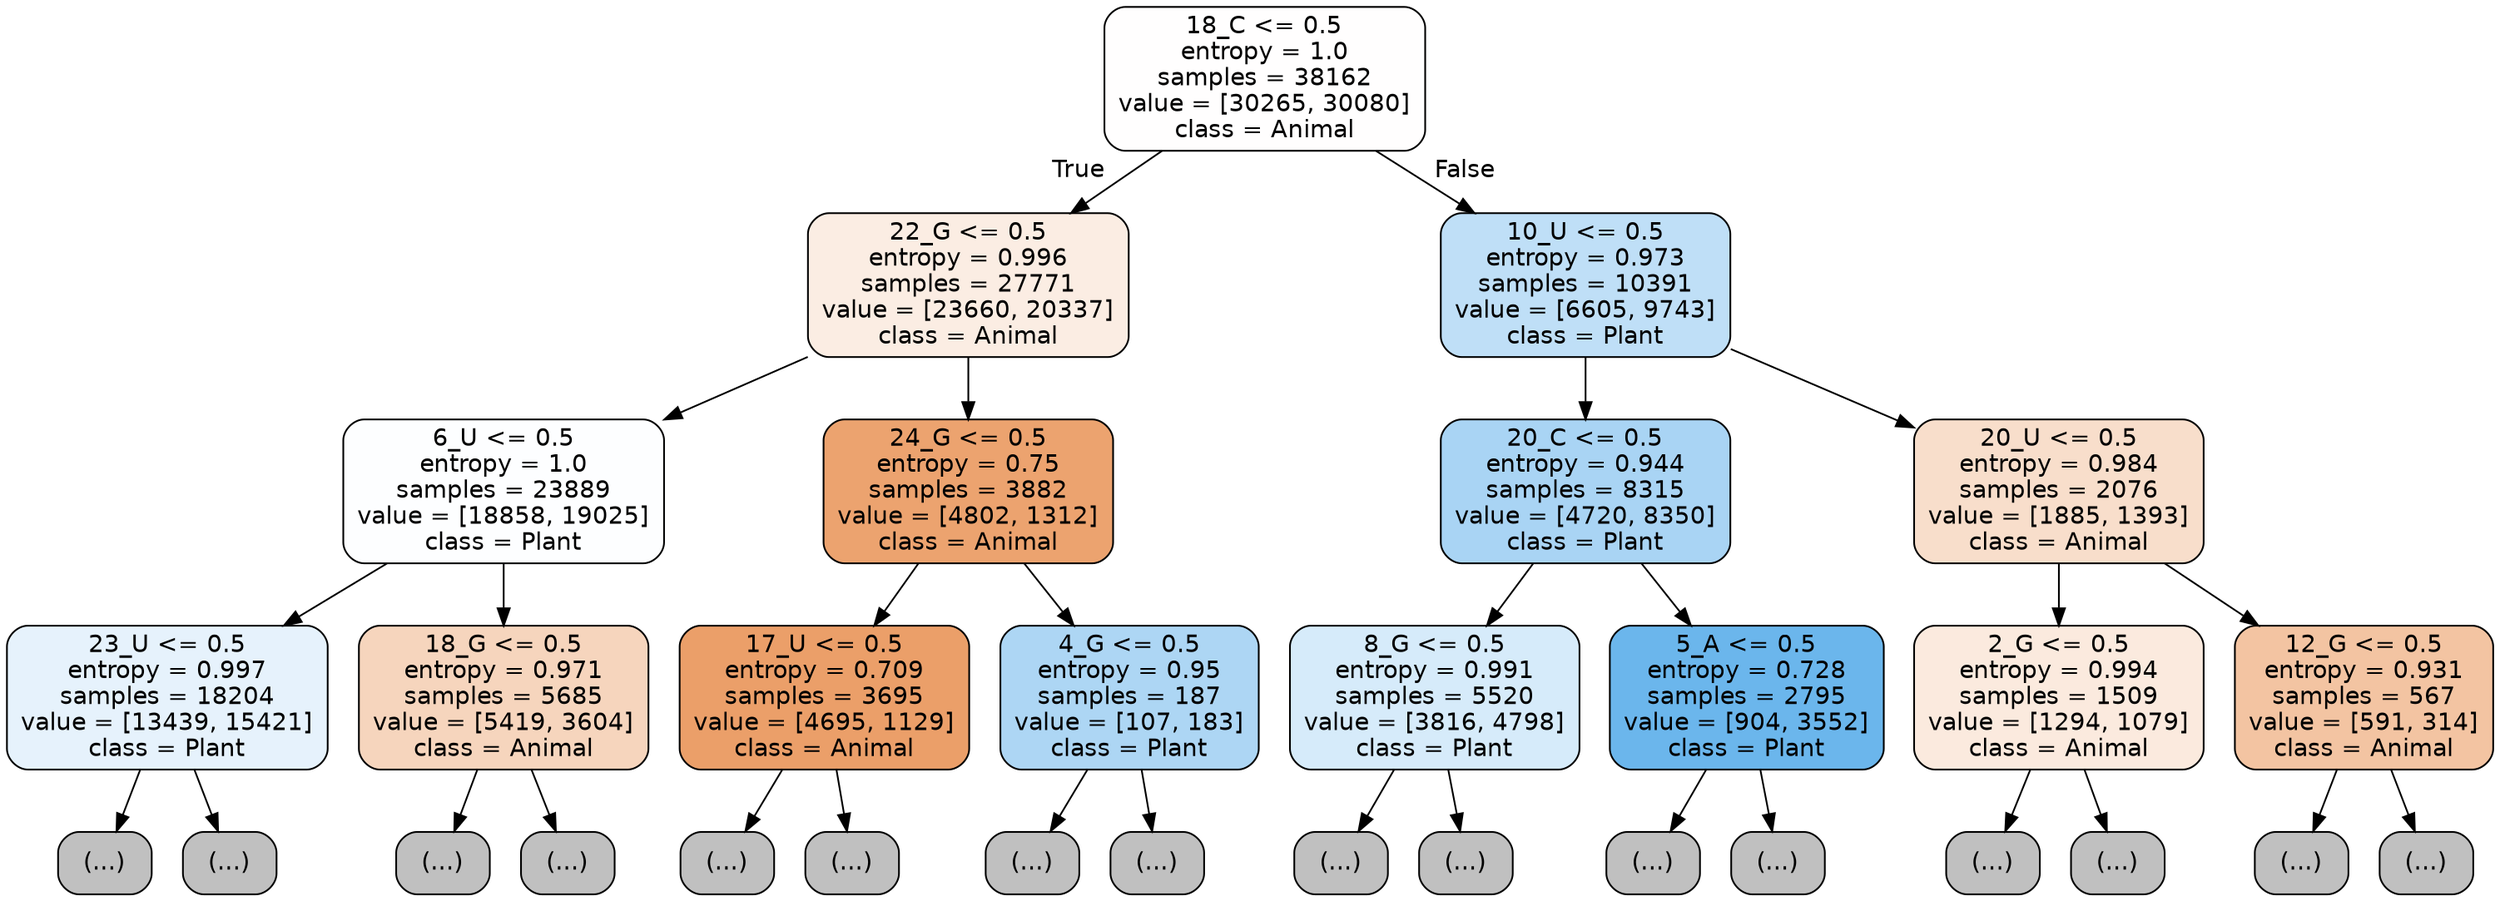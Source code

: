 digraph Tree {
node [shape=box, style="filled, rounded", color="black", fontname="helvetica"] ;
edge [fontname="helvetica"] ;
0 [label="18_C <= 0.5\nentropy = 1.0\nsamples = 38162\nvalue = [30265, 30080]\nclass = Animal", fillcolor="#fffefe"] ;
1 [label="22_G <= 0.5\nentropy = 0.996\nsamples = 27771\nvalue = [23660, 20337]\nclass = Animal", fillcolor="#fbede3"] ;
0 -> 1 [labeldistance=2.5, labelangle=45, headlabel="True"] ;
2 [label="6_U <= 0.5\nentropy = 1.0\nsamples = 23889\nvalue = [18858, 19025]\nclass = Plant", fillcolor="#fdfeff"] ;
1 -> 2 ;
3 [label="23_U <= 0.5\nentropy = 0.997\nsamples = 18204\nvalue = [13439, 15421]\nclass = Plant", fillcolor="#e6f2fc"] ;
2 -> 3 ;
4 [label="(...)", fillcolor="#C0C0C0"] ;
3 -> 4 ;
7765 [label="(...)", fillcolor="#C0C0C0"] ;
3 -> 7765 ;
8054 [label="18_G <= 0.5\nentropy = 0.971\nsamples = 5685\nvalue = [5419, 3604]\nclass = Animal", fillcolor="#f6d5bd"] ;
2 -> 8054 ;
8055 [label="(...)", fillcolor="#C0C0C0"] ;
8054 -> 8055 ;
9992 [label="(...)", fillcolor="#C0C0C0"] ;
8054 -> 9992 ;
11067 [label="24_G <= 0.5\nentropy = 0.75\nsamples = 3882\nvalue = [4802, 1312]\nclass = Animal", fillcolor="#eca36f"] ;
1 -> 11067 ;
11068 [label="17_U <= 0.5\nentropy = 0.709\nsamples = 3695\nvalue = [4695, 1129]\nclass = Animal", fillcolor="#eb9f69"] ;
11067 -> 11068 ;
11069 [label="(...)", fillcolor="#C0C0C0"] ;
11068 -> 11069 ;
12172 [label="(...)", fillcolor="#C0C0C0"] ;
11068 -> 12172 ;
12549 [label="4_G <= 0.5\nentropy = 0.95\nsamples = 187\nvalue = [107, 183]\nclass = Plant", fillcolor="#add6f4"] ;
11067 -> 12549 ;
12550 [label="(...)", fillcolor="#C0C0C0"] ;
12549 -> 12550 ;
12603 [label="(...)", fillcolor="#C0C0C0"] ;
12549 -> 12603 ;
12624 [label="10_U <= 0.5\nentropy = 0.973\nsamples = 10391\nvalue = [6605, 9743]\nclass = Plant", fillcolor="#bfdff7"] ;
0 -> 12624 [labeldistance=2.5, labelangle=-45, headlabel="False"] ;
12625 [label="20_C <= 0.5\nentropy = 0.944\nsamples = 8315\nvalue = [4720, 8350]\nclass = Plant", fillcolor="#a9d4f4"] ;
12624 -> 12625 ;
12626 [label="8_G <= 0.5\nentropy = 0.991\nsamples = 5520\nvalue = [3816, 4798]\nclass = Plant", fillcolor="#d6ebfa"] ;
12625 -> 12626 ;
12627 [label="(...)", fillcolor="#C0C0C0"] ;
12626 -> 12627 ;
14108 [label="(...)", fillcolor="#C0C0C0"] ;
12626 -> 14108 ;
14715 [label="5_A <= 0.5\nentropy = 0.728\nsamples = 2795\nvalue = [904, 3552]\nclass = Plant", fillcolor="#6bb6ec"] ;
12625 -> 14715 ;
14716 [label="(...)", fillcolor="#C0C0C0"] ;
14715 -> 14716 ;
15193 [label="(...)", fillcolor="#C0C0C0"] ;
14715 -> 15193 ;
15356 [label="20_U <= 0.5\nentropy = 0.984\nsamples = 2076\nvalue = [1885, 1393]\nclass = Animal", fillcolor="#f8decb"] ;
12624 -> 15356 ;
15357 [label="2_G <= 0.5\nentropy = 0.994\nsamples = 1509\nvalue = [1294, 1079]\nclass = Animal", fillcolor="#fbeade"] ;
15356 -> 15357 ;
15358 [label="(...)", fillcolor="#C0C0C0"] ;
15357 -> 15358 ;
15843 [label="(...)", fillcolor="#C0C0C0"] ;
15357 -> 15843 ;
16100 [label="12_G <= 0.5\nentropy = 0.931\nsamples = 567\nvalue = [591, 314]\nclass = Animal", fillcolor="#f3c4a2"] ;
15356 -> 16100 ;
16101 [label="(...)", fillcolor="#C0C0C0"] ;
16100 -> 16101 ;
16314 [label="(...)", fillcolor="#C0C0C0"] ;
16100 -> 16314 ;
}